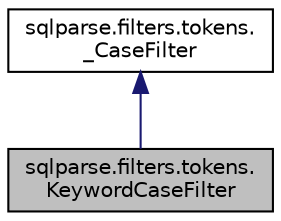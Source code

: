 digraph "sqlparse.filters.tokens.KeywordCaseFilter"
{
 // LATEX_PDF_SIZE
  edge [fontname="Helvetica",fontsize="10",labelfontname="Helvetica",labelfontsize="10"];
  node [fontname="Helvetica",fontsize="10",shape=record];
  Node1 [label="sqlparse.filters.tokens.\lKeywordCaseFilter",height=0.2,width=0.4,color="black", fillcolor="grey75", style="filled", fontcolor="black",tooltip=" "];
  Node2 -> Node1 [dir="back",color="midnightblue",fontsize="10",style="solid",fontname="Helvetica"];
  Node2 [label="sqlparse.filters.tokens.\l_CaseFilter",height=0.2,width=0.4,color="black", fillcolor="white", style="filled",URL="$classsqlparse_1_1filters_1_1tokens_1_1___case_filter.html",tooltip=" "];
}

